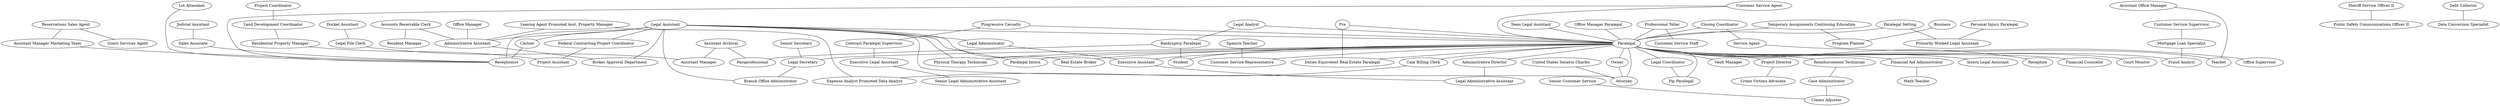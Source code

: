 strict graph  {
	"Project Coordinator" -- "Land Development Coordinator"	 [weight="1.0"];
	"Progressive Casualty" -- "Contract Paralegal Supervisor"	 [weight="1.0"];
	"Progressive Casualty" -- Paralegal	 [weight="1.0"];
	"Legal Assistant" -- "Administrative Assistant"	 [weight="1.08493150685"];
	"Legal Assistant" -- "Broker Approval Department"	 [weight="1.16712328767"];
	"Legal Assistant" -- "Branch Office Administrator"	 [weight="2.75068493151"];
	"Legal Assistant" -- "Physical Therapy Technician"	 [weight="1.0"];
	"Legal Assistant" -- Attorney	 [weight="1.0"];
	"Legal Assistant" -- "Legal Administrator"	 [weight="1.0"];
	"Legal Assistant" -- Receptionist	 [weight="2.18835616438"];
	"Legal Assistant" -- "Paralegal Intern"	 [weight="0.167123287671"];
	"Legal Assistant" -- Cashier	 [weight="2.66575342466"];
	"Legal Assistant" -- "Real Estate Broker"	 [weight="2.91780821918"];
	"Legal Assistant" -- Paralegal	 [weight="1.6954490559"];
	"Legal Assistant" -- "Federal Contracting Project Coordinator"	 [weight="1.0"];
	"Sheriff Service Officer II" -- "Public Safety Communications Officer II"	 [weight="4.00273972603"];
	"Judicial Assistant" -- "Sales Associate"	 [weight="3.00273972603"];
	Business -- "Program Planner"	 [weight="1.0"];
	"Temporary Assignments Continuing Education" -- Paralegal	 [weight="1.0"];
	"Temporary Assignments Continuing Education" -- "Program Planner"	 [weight="1.0"];
	"Leasing Agent Promoted Asst. Property Manager" -- "Administrative Assistant"	 [weight="1.0"];
	"Leasing Agent Promoted Asst. Property Manager" -- "Expense Analyst Promoted Data Analyst"	 [weight="1.0"];
	"Paralegal Setting" -- "Primarily Worked Legal Assistant"	 [weight="1.0"];
	"Paralegal Setting" -- Paralegal	 [weight="1.0"];
	"Contract Paralegal Supervisor" -- "Executive Legal Assistant"	 [weight="1.0"];
	"Customer Service Agent" -- Receptionist	 [weight="0.0849315068493"];
	"Customer Service Agent" -- Paralegal	 [weight="0.252054794521"];
	"Team Legal Assistant" -- Paralegal	 [weight="1.0"];
	Pre -- "Duties Equivelent Real Estate Paralegal"	 [weight="2.1698630137"];
	Pre -- Paralegal	 [weight="1.41917808219"];
	"Docket Assistant" -- "Legal File Clerk"	 [weight="1.0"];
	"Assistant Archival" -- "Assistant Manager"	 [weight="1.0"];
	"Assistant Archival" -- Paraprofessional	 [weight="1.0"];
	"Reservations Sales Agent" -- "Assistant Manager Marketing Team"	 [weight="1.0"];
	"Reservations Sales Agent" -- "Guest Services Agent"	 [weight="1.0"];
	"Closing Coordinator" -- "Service Agent"	 [weight="1.0"];
	"Closing Coordinator" -- Paralegal	 [weight="1.0"];
	"Personal Injury Paralegal" -- "Primarily Worked Legal Assistant"	 [weight="1.0"];
	"Legal File Clerk" -- "Assistant Manager"	 [weight="1.0"];
	"Office Manager Paralegal" -- Paralegal	 [weight="1.0"];
	"Debt Collector" -- "Data Conversion Specialist"	 [weight="2.33150684932"];
	"Legal Analyst" -- "Bankruptcy Paralegal"	 [weight="1.0"];
	"Legal Analyst" -- Paralegal	 [weight="1.0"];
	"Service Agent" -- "Office Supervisor"	 [weight="1.0"];
	"Professional Teller" -- "Customer Service Staff"	 [weight="1.08493150685"];
	"Professional Teller" -- Paralegal	 [weight="1.16164383562"];
	"Federal Contracting Project Coordinator" -- "Project Assistant"	 [weight="1.0"];
	"Customer Service Supervisor" -- "Mortgage Loan Specialist"	 [weight="1.0"];
	"Office Manager" -- "Administrative Assistant"	 [weight="4.16438356164"];
	"Accounts Receivable Clerk" -- "Administrative Assistant"	 [weight="1.0"];
	"Accounts Receivable Clerk" -- "Resident Manager"	 [weight="1.0"];
	"Spanish Teacher" -- "Customer Service Representative"	 [weight="1.0"];
	"Bankruptcy Paralegal" -- Student	 [weight="1.0"];
	"Bankruptcy Paralegal" -- Paraprofessional	 [weight="1.0"];
	Paralegal -- "Pip Paralegal"	 [weight="1.08493150685"];
	Paralegal -- "Customer Service Representative"	 [weight=0];
	Paralegal -- "Project Director"	 [weight="2.00273972603"];
	Paralegal -- "Reimbursement Technician"	 [weight="0.832876712329"];
	Paralegal -- "Financial Aid Administrator"	 [weight="1.0"];
	Paralegal -- "Physical Therapy Technician"	 [weight="1.0"];
	Paralegal -- Teacher	 [weight="3.66849315068"];
	Paralegal -- Attorney	 [weight="1.0"];
	Paralegal -- "Duties Equivelent Real Estate Paralegal"	 [weight="1.58082191781"];
	Paralegal -- Reception	 [weight="1.67123287671"];
	Paralegal -- "Legal Secretary"	 [weight="0.375268048606"];
	Paralegal -- "Financial Counselor"	 [weight="1.00273972603"];
	Paralegal -- "Fraud Analyst"	 [weight="1.0"];
	Paralegal -- Student	 [weight="1.0"];
	Paralegal -- "Administrative Director"	 [weight="2.0"];
	Paralegal -- "Paralegal Intern"	 [weight="4.3397260274"];
	Paralegal -- "Cam Billing Clerk"	 [weight="1.0"];
	Paralegal -- "Legal Coordinator"	 [weight="1.0"];
	Paralegal -- Owner	 [weight="1.0"];
	Paralegal -- "Court Monitor"	 [weight="1.0"];
	Paralegal -- "Real Estate Broker"	 [weight="1.16712328767"];
	Paralegal -- "Executive Assistant"	 [weight="3.58356164384"];
	Paralegal -- "Vault Manager"	 [weight="1.0"];
	Paralegal -- "Intern Legal Assistant"	 [weight="4.91780821918"];
	"Reimbursement Technician" -- "Case Administrator"	 [weight="0.750684931507"];
	"Senior Customer Service" -- "Claims Adjuster"	 [weight="2.67123287671"];
	"United States Senator Charles" -- Attorney	 [weight="1.0"];
	"Cam Billing Clerk" -- "Expense Analyst Promoted Data Analyst"	 [weight="1.0"];
	"Senior Secretary" -- "Legal Secretary"	 [weight="2.16712328767"];
	"Financial Aid Administrator" -- "Math Teacher"	 [weight="1.0"];
	"Legal Administrator" -- "Executive Assistant"	 [weight=0];
	"Executive Assistant" -- "Legal Administrative Assistant"	 [weight="1.0"];
	Owner -- Attorney	 [weight="1.0"];
	"Case Administrator" -- "Claims Adjuster"	 [weight="9.83835616438"];
	"Legal Secretary" -- "Branch Office Administrator"	 [weight="3.33698630137"];
	Cashier -- Receptionist	 [weight="2.08767123288"];
	"Land Development Coordinator" -- "Residential Property Manager"	 [weight=0];
	"Legal Coordinator" -- "Pip Paralegal"	 [weight="1.50684931507"];
	"Executive Legal Assistant" -- "Senior Legal Administrative Assistant"	 [weight="1.0"];
	"Lot Attendant" -- Receptionist	 [weight=0];
	"Residential Property Manager" -- "Project Assistant"	 [weight=0];
	"Administrative Assistant" -- "Broker Approval Department"	 [weight="1.33424657534"];
	"Project Director" -- "Crime Victims Advocate"	 [weight="2.0"];
	"Sales Associate" -- Receptionist	 [weight="1.0"];
	"Administrative Director" -- "Legal Administrative Assistant"	 [weight="3.00273972603"];
	"Mortgage Loan Specialist" -- "Fraud Analyst"	 [weight="1.0"];
	"Assistant Office Manager" -- Teacher	 [weight="0.586301369863"];
	"Assistant Manager Marketing Team" -- Receptionist	 [weight="1.0"];
}
